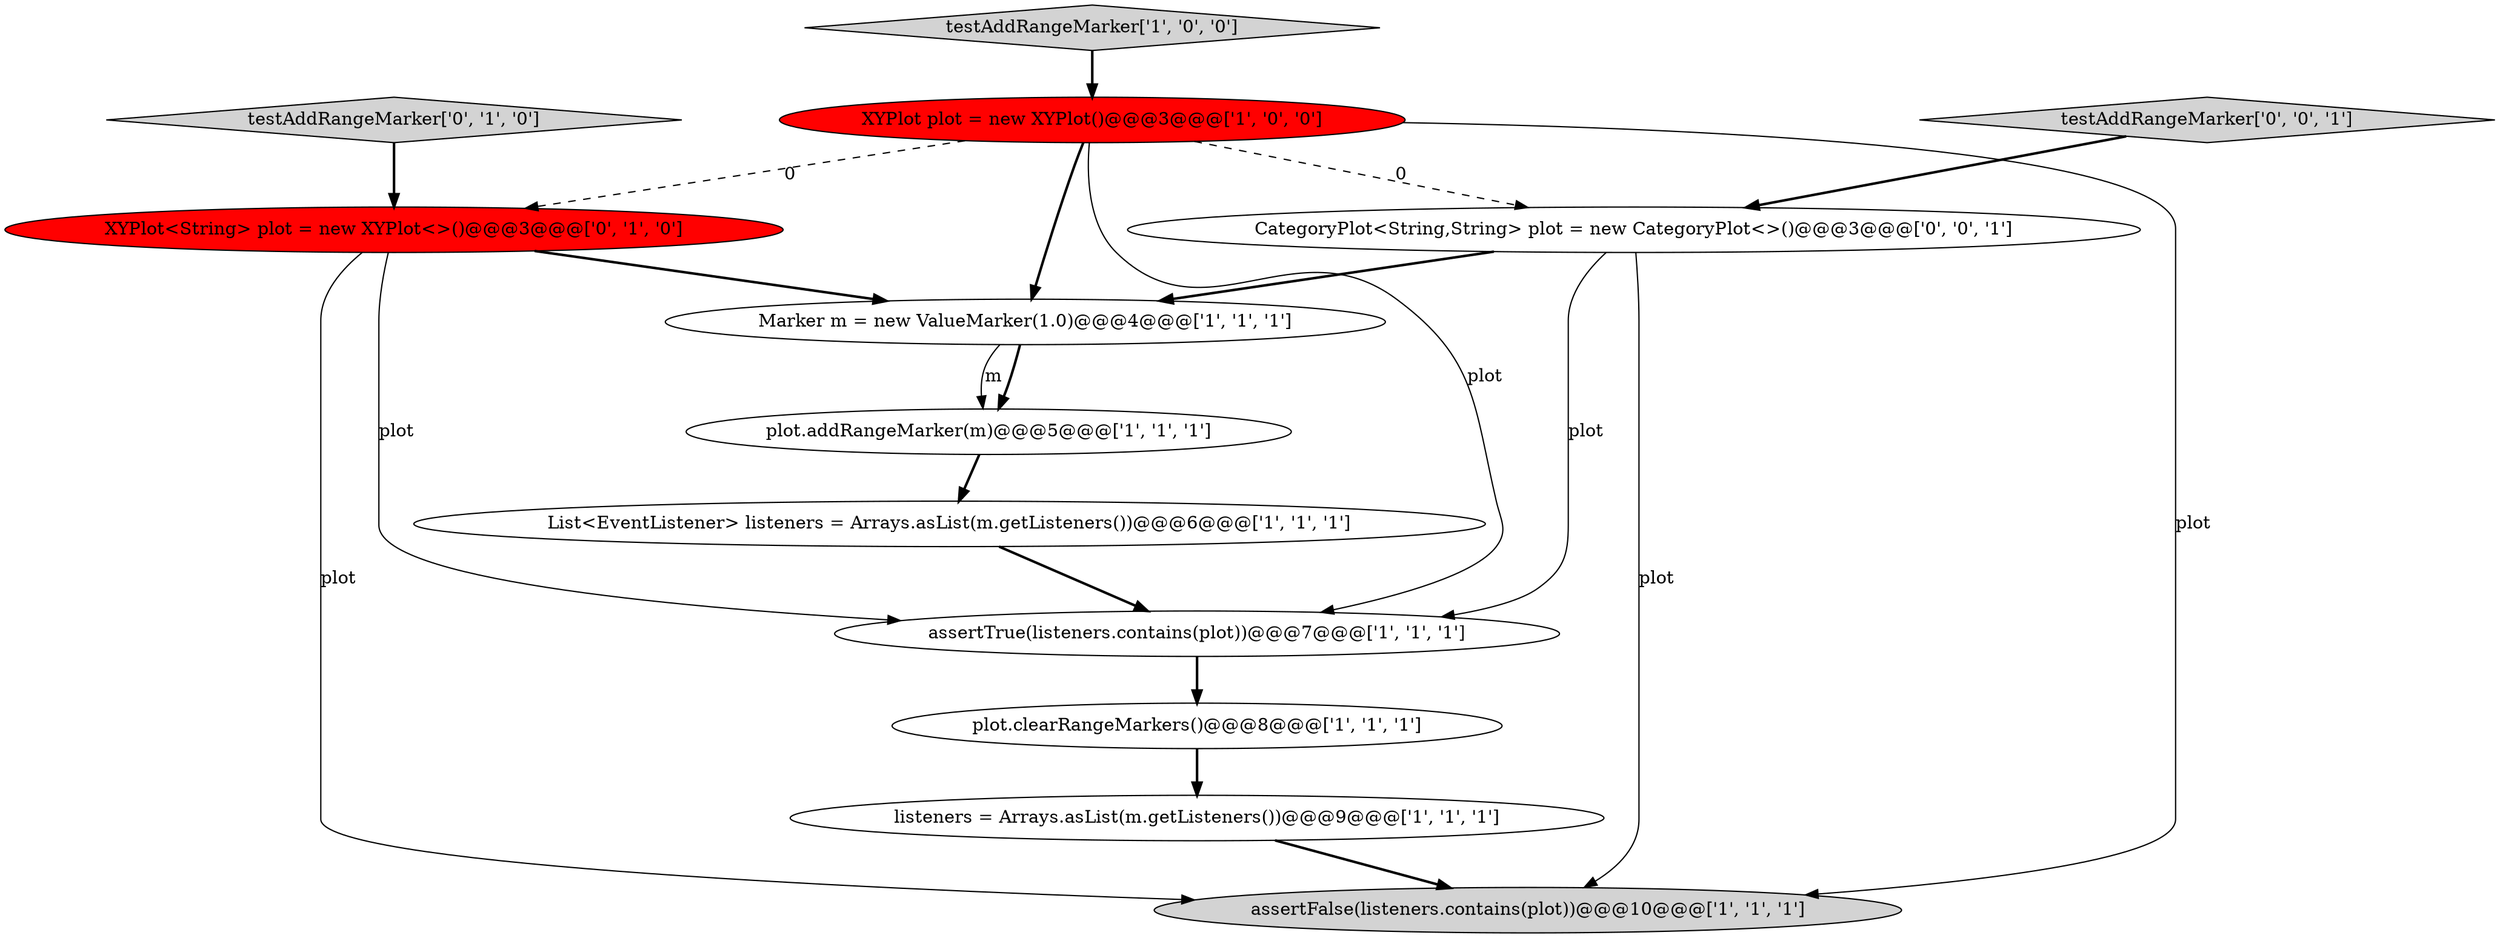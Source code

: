 digraph {
6 [style = filled, label = "plot.addRangeMarker(m)@@@5@@@['1', '1', '1']", fillcolor = white, shape = ellipse image = "AAA0AAABBB1BBB"];
4 [style = filled, label = "Marker m = new ValueMarker(1.0)@@@4@@@['1', '1', '1']", fillcolor = white, shape = ellipse image = "AAA0AAABBB1BBB"];
5 [style = filled, label = "testAddRangeMarker['1', '0', '0']", fillcolor = lightgray, shape = diamond image = "AAA0AAABBB1BBB"];
2 [style = filled, label = "plot.clearRangeMarkers()@@@8@@@['1', '1', '1']", fillcolor = white, shape = ellipse image = "AAA0AAABBB1BBB"];
11 [style = filled, label = "testAddRangeMarker['0', '0', '1']", fillcolor = lightgray, shape = diamond image = "AAA0AAABBB3BBB"];
10 [style = filled, label = "XYPlot<String> plot = new XYPlot<>()@@@3@@@['0', '1', '0']", fillcolor = red, shape = ellipse image = "AAA1AAABBB2BBB"];
7 [style = filled, label = "List<EventListener> listeners = Arrays.asList(m.getListeners())@@@6@@@['1', '1', '1']", fillcolor = white, shape = ellipse image = "AAA0AAABBB1BBB"];
3 [style = filled, label = "assertTrue(listeners.contains(plot))@@@7@@@['1', '1', '1']", fillcolor = white, shape = ellipse image = "AAA0AAABBB1BBB"];
1 [style = filled, label = "XYPlot plot = new XYPlot()@@@3@@@['1', '0', '0']", fillcolor = red, shape = ellipse image = "AAA1AAABBB1BBB"];
8 [style = filled, label = "listeners = Arrays.asList(m.getListeners())@@@9@@@['1', '1', '1']", fillcolor = white, shape = ellipse image = "AAA0AAABBB1BBB"];
12 [style = filled, label = "CategoryPlot<String,String> plot = new CategoryPlot<>()@@@3@@@['0', '0', '1']", fillcolor = white, shape = ellipse image = "AAA0AAABBB3BBB"];
9 [style = filled, label = "testAddRangeMarker['0', '1', '0']", fillcolor = lightgray, shape = diamond image = "AAA0AAABBB2BBB"];
0 [style = filled, label = "assertFalse(listeners.contains(plot))@@@10@@@['1', '1', '1']", fillcolor = lightgray, shape = ellipse image = "AAA0AAABBB1BBB"];
1->4 [style = bold, label=""];
12->3 [style = solid, label="plot"];
4->6 [style = bold, label=""];
12->0 [style = solid, label="plot"];
1->0 [style = solid, label="plot"];
11->12 [style = bold, label=""];
10->0 [style = solid, label="plot"];
1->10 [style = dashed, label="0"];
9->10 [style = bold, label=""];
7->3 [style = bold, label=""];
8->0 [style = bold, label=""];
1->12 [style = dashed, label="0"];
5->1 [style = bold, label=""];
3->2 [style = bold, label=""];
12->4 [style = bold, label=""];
1->3 [style = solid, label="plot"];
4->6 [style = solid, label="m"];
10->4 [style = bold, label=""];
6->7 [style = bold, label=""];
10->3 [style = solid, label="plot"];
2->8 [style = bold, label=""];
}
